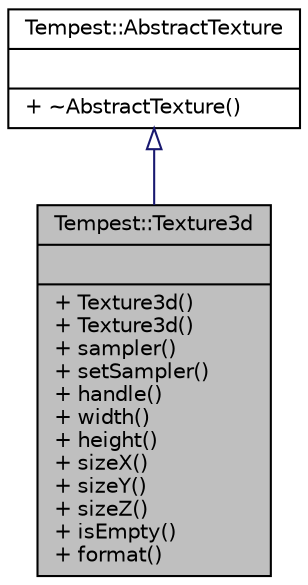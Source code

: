 digraph "Tempest::Texture3d"
{
  edge [fontname="Helvetica",fontsize="10",labelfontname="Helvetica",labelfontsize="10"];
  node [fontname="Helvetica",fontsize="10",shape=record];
  Node2 [label="{Tempest::Texture3d\n||+ Texture3d()\l+ Texture3d()\l+ sampler()\l+ setSampler()\l+ handle()\l+ width()\l+ height()\l+ sizeX()\l+ sizeY()\l+ sizeZ()\l+ isEmpty()\l+ format()\l}",height=0.2,width=0.4,color="black", fillcolor="grey75", style="filled", fontcolor="black"];
  Node3 -> Node2 [dir="back",color="midnightblue",fontsize="10",style="solid",arrowtail="onormal",fontname="Helvetica"];
  Node3 [label="{Tempest::AbstractTexture\n||+ ~AbstractTexture()\l}",height=0.2,width=0.4,color="black", fillcolor="white", style="filled",URL="$class_tempest_1_1_abstract_texture.html",tooltip="Интерфейс класса текстуры. "];
}
